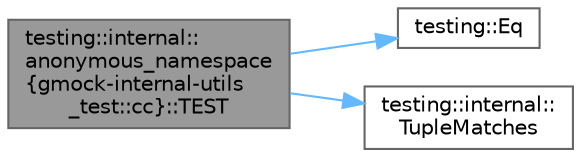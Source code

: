 digraph "testing::internal::anonymous_namespace{gmock-internal-utils_test::cc}::TEST"
{
 // LATEX_PDF_SIZE
  bgcolor="transparent";
  edge [fontname=Helvetica,fontsize=10,labelfontname=Helvetica,labelfontsize=10];
  node [fontname=Helvetica,fontsize=10,shape=box,height=0.2,width=0.4];
  rankdir="LR";
  Node1 [id="Node000001",label="testing::internal::\lanonymous_namespace\l\{gmock-internal-utils\l_test::cc\}::TEST",height=0.2,width=0.4,color="gray40", fillcolor="grey60", style="filled", fontcolor="black",tooltip=" "];
  Node1 -> Node2 [id="edge1_Node000001_Node000002",color="steelblue1",style="solid",tooltip=" "];
  Node2 [id="Node000002",label="testing::Eq",height=0.2,width=0.4,color="grey40", fillcolor="white", style="filled",URL="$namespacetesting.html#aa7771a34f092fd6f1dca2c82fb2a36a1",tooltip=" "];
  Node1 -> Node3 [id="edge2_Node000001_Node000003",color="steelblue1",style="solid",tooltip=" "];
  Node3 [id="Node000003",label="testing::internal::\lTupleMatches",height=0.2,width=0.4,color="grey40", fillcolor="white", style="filled",URL="$namespacetesting_1_1internal.html#a10095d1e1c99369200072b39d657ebc4",tooltip=" "];
}
